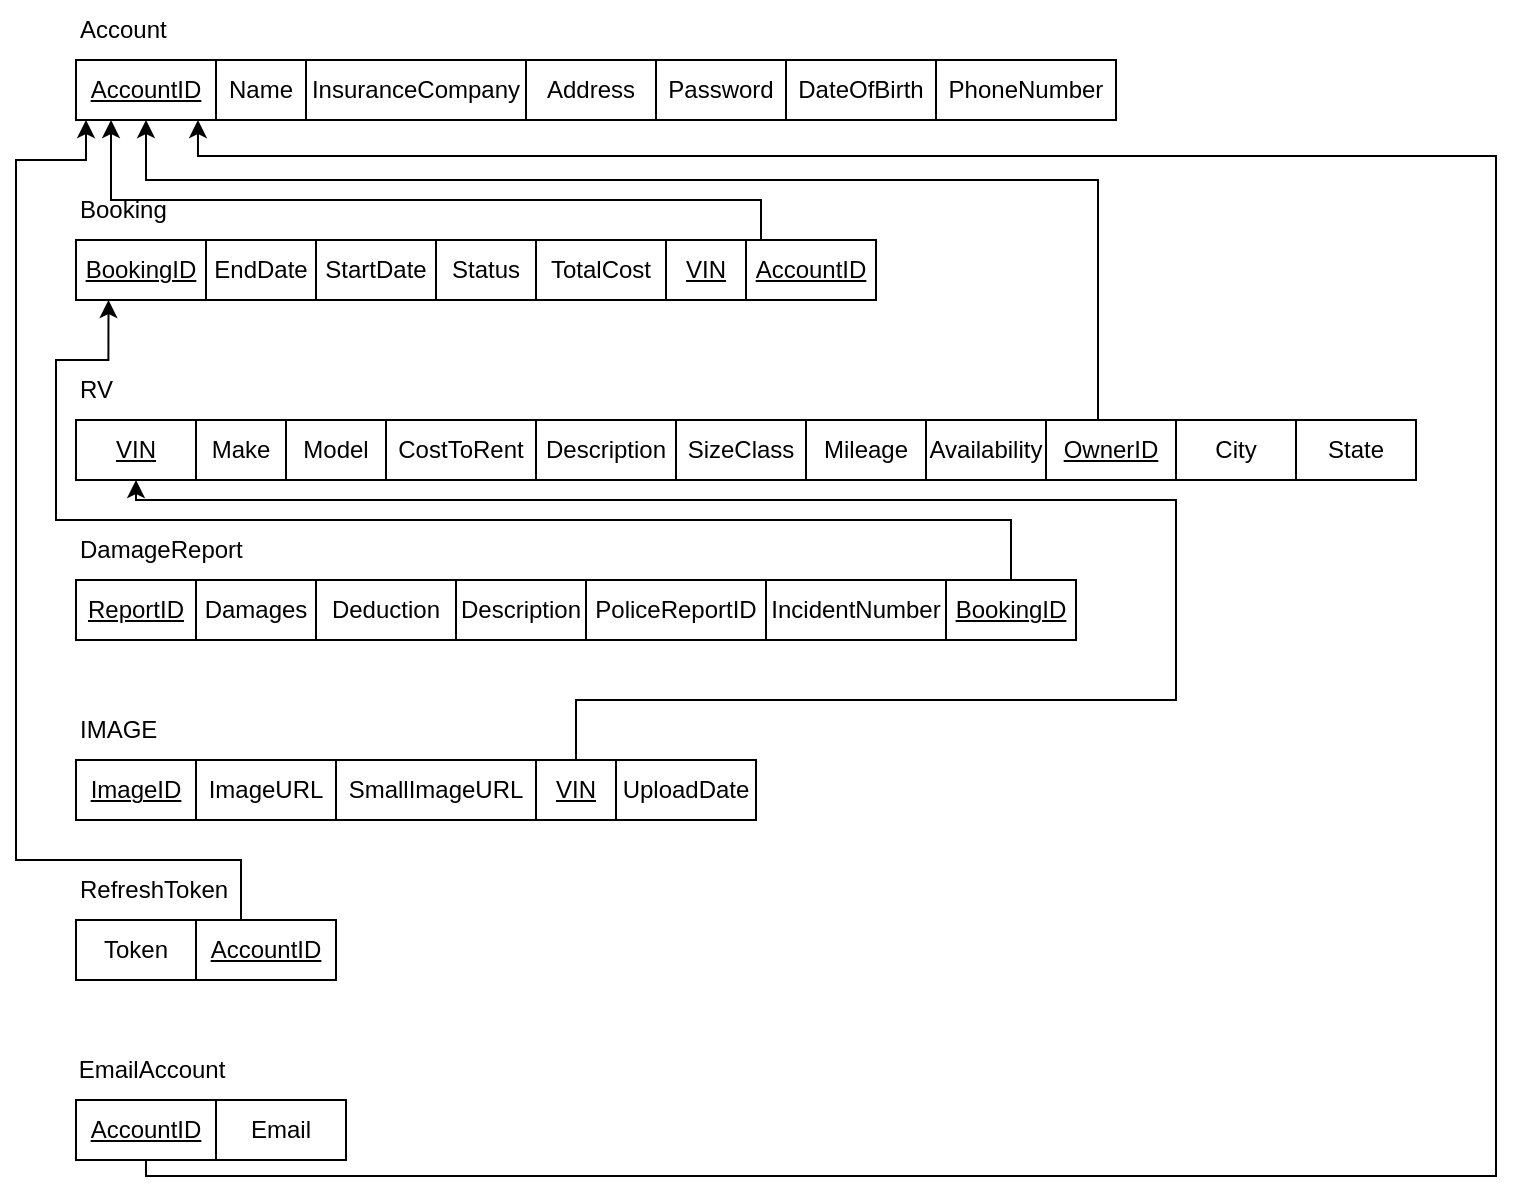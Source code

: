 <mxfile version="27.0.9">
  <diagram id="R2lEEEUBdFMjLlhIrx00" name="Page-1">
    <mxGraphModel dx="1701" dy="898" grid="1" gridSize="10" guides="1" tooltips="1" connect="1" arrows="1" fold="1" page="1" pageScale="1" pageWidth="850" pageHeight="1100" math="0" shadow="0" extFonts="Permanent Marker^https://fonts.googleapis.com/css?family=Permanent+Marker">
      <root>
        <mxCell id="0" />
        <mxCell id="1" parent="0" />
        <mxCell id="UZMCwY883td22Gfu0i2W-1" value="&lt;u&gt;BookingID&lt;/u&gt;" style="rounded=0;whiteSpace=wrap;html=1;" vertex="1" parent="1">
          <mxGeometry x="50" y="150" width="65" height="30" as="geometry" />
        </mxCell>
        <mxCell id="UZMCwY883td22Gfu0i2W-2" value="EndDate" style="rounded=0;whiteSpace=wrap;html=1;" vertex="1" parent="1">
          <mxGeometry x="115" y="150" width="55" height="30" as="geometry" />
        </mxCell>
        <mxCell id="UZMCwY883td22Gfu0i2W-3" value="StartDate" style="rounded=0;whiteSpace=wrap;html=1;" vertex="1" parent="1">
          <mxGeometry x="170" y="150" width="60" height="30" as="geometry" />
        </mxCell>
        <mxCell id="UZMCwY883td22Gfu0i2W-4" value="Status" style="rounded=0;whiteSpace=wrap;html=1;" vertex="1" parent="1">
          <mxGeometry x="230" y="150" width="50" height="30" as="geometry" />
        </mxCell>
        <mxCell id="UZMCwY883td22Gfu0i2W-5" value="TotalCost" style="rounded=0;whiteSpace=wrap;html=1;" vertex="1" parent="1">
          <mxGeometry x="280" y="150" width="65" height="30" as="geometry" />
        </mxCell>
        <mxCell id="UZMCwY883td22Gfu0i2W-6" value="&lt;u&gt;VIN&lt;/u&gt;" style="rounded=0;whiteSpace=wrap;html=1;" vertex="1" parent="1">
          <mxGeometry x="345" y="150" width="40" height="30" as="geometry" />
        </mxCell>
        <mxCell id="UZMCwY883td22Gfu0i2W-7" value="Booking" style="text;html=1;align=left;verticalAlign=middle;resizable=0;points=[];autosize=1;strokeColor=none;fillColor=none;" vertex="1" parent="1">
          <mxGeometry x="50" y="120" width="70" height="30" as="geometry" />
        </mxCell>
        <mxCell id="UZMCwY883td22Gfu0i2W-8" style="edgeStyle=orthogonalEdgeStyle;rounded=0;orthogonalLoop=1;jettySize=auto;html=1;exitX=0.25;exitY=0;exitDx=0;exitDy=0;entryX=0.5;entryY=1;entryDx=0;entryDy=0;" edge="1" parent="1">
          <mxGeometry relative="1" as="geometry">
            <Array as="points">
              <mxPoint x="392.5" y="150" />
              <mxPoint x="392.5" y="130" />
              <mxPoint x="67.5" y="130" />
            </Array>
            <mxPoint x="383.75" y="150" as="sourcePoint" />
            <mxPoint x="67.5" y="90" as="targetPoint" />
          </mxGeometry>
        </mxCell>
        <mxCell id="UZMCwY883td22Gfu0i2W-9" value="&lt;u&gt;AccountID&lt;/u&gt;" style="rounded=0;whiteSpace=wrap;html=1;" vertex="1" parent="1">
          <mxGeometry x="385" y="150" width="65" height="30" as="geometry" />
        </mxCell>
        <mxCell id="UZMCwY883td22Gfu0i2W-10" value="&lt;u&gt;VIN&lt;/u&gt;" style="rounded=0;whiteSpace=wrap;html=1;" vertex="1" parent="1">
          <mxGeometry x="50" y="240" width="60" height="30" as="geometry" />
        </mxCell>
        <mxCell id="UZMCwY883td22Gfu0i2W-11" value="Make" style="rounded=0;whiteSpace=wrap;html=1;" vertex="1" parent="1">
          <mxGeometry x="110" y="240" width="45" height="30" as="geometry" />
        </mxCell>
        <mxCell id="UZMCwY883td22Gfu0i2W-12" value="Model" style="rounded=0;whiteSpace=wrap;html=1;" vertex="1" parent="1">
          <mxGeometry x="155" y="240" width="50" height="30" as="geometry" />
        </mxCell>
        <mxCell id="UZMCwY883td22Gfu0i2W-13" value="CostToRent" style="rounded=0;whiteSpace=wrap;html=1;" vertex="1" parent="1">
          <mxGeometry x="205" y="240" width="75" height="30" as="geometry" />
        </mxCell>
        <mxCell id="UZMCwY883td22Gfu0i2W-14" value="Description" style="rounded=0;whiteSpace=wrap;html=1;" vertex="1" parent="1">
          <mxGeometry x="280" y="240" width="70" height="30" as="geometry" />
        </mxCell>
        <mxCell id="UZMCwY883td22Gfu0i2W-15" value="SizeClass" style="rounded=0;whiteSpace=wrap;html=1;" vertex="1" parent="1">
          <mxGeometry x="350" y="240" width="65" height="30" as="geometry" />
        </mxCell>
        <mxCell id="UZMCwY883td22Gfu0i2W-16" value="RV" style="text;html=1;align=left;verticalAlign=middle;resizable=0;points=[];autosize=1;strokeColor=none;fillColor=none;" vertex="1" parent="1">
          <mxGeometry x="50" y="210" width="40" height="30" as="geometry" />
        </mxCell>
        <mxCell id="UZMCwY883td22Gfu0i2W-17" value="City" style="rounded=0;whiteSpace=wrap;html=1;" vertex="1" parent="1">
          <mxGeometry x="600" y="240" width="60" height="30" as="geometry" />
        </mxCell>
        <mxCell id="UZMCwY883td22Gfu0i2W-18" value="Mileage&lt;span style=&quot;color: rgba(0, 0, 0, 0); font-family: monospace; font-size: 0px; text-align: start; text-wrap-mode: nowrap;&quot;&gt;%3CmxGraphModel%3E%3Croot%3E%3CmxCell%20id%3D%220%22%2F%3E%3CmxCell%20id%3D%221%22%20parent%3D%220%22%2F%3E%3CmxCell%20id%3D%222%22%20value%3D%22Location%22%20style%3D%22rounded%3D0%3BwhiteSpace%3Dwrap%3Bhtml%3D1%3B%22%20vertex%3D%221%22%20parent%3D%221%22%3E%3CmxGeometry%20x%3D%22420%22%20y%3D%22450%22%20width%3D%2260%22%20height%3D%2230%22%20as%3D%22geometry%22%2F%3E%3C%2FmxCell%3E%3C%2Froot%3E%3C%2FmxGraphModel%3E&lt;/span&gt;" style="rounded=0;whiteSpace=wrap;html=1;" vertex="1" parent="1">
          <mxGeometry x="415" y="240" width="60" height="30" as="geometry" />
        </mxCell>
        <mxCell id="UZMCwY883td22Gfu0i2W-19" value="Availability" style="rounded=0;whiteSpace=wrap;html=1;" vertex="1" parent="1">
          <mxGeometry x="475" y="240" width="60" height="30" as="geometry" />
        </mxCell>
        <mxCell id="UZMCwY883td22Gfu0i2W-20" style="edgeStyle=orthogonalEdgeStyle;rounded=0;orthogonalLoop=1;jettySize=auto;html=1;entryX=0.5;entryY=1;entryDx=0;entryDy=0;" edge="1" parent="1" target="UZMCwY883td22Gfu0i2W-35">
          <mxGeometry relative="1" as="geometry">
            <Array as="points">
              <mxPoint x="561" y="240" />
              <mxPoint x="561" y="120" />
              <mxPoint x="85" y="120" />
            </Array>
            <mxPoint x="563.75" y="240" as="sourcePoint" />
            <mxPoint x="36.25" y="90" as="targetPoint" />
          </mxGeometry>
        </mxCell>
        <mxCell id="UZMCwY883td22Gfu0i2W-21" value="&lt;u&gt;OwnerID&lt;/u&gt;" style="rounded=0;whiteSpace=wrap;html=1;" vertex="1" parent="1">
          <mxGeometry x="535" y="240" width="65" height="30" as="geometry" />
        </mxCell>
        <mxCell id="UZMCwY883td22Gfu0i2W-22" value="&lt;u&gt;ImageID&lt;/u&gt;" style="rounded=0;whiteSpace=wrap;html=1;" vertex="1" parent="1">
          <mxGeometry x="50" y="410" width="60" height="30" as="geometry" />
        </mxCell>
        <mxCell id="UZMCwY883td22Gfu0i2W-23" value="IMAGE" style="text;html=1;align=left;verticalAlign=middle;resizable=0;points=[];autosize=1;strokeColor=none;fillColor=none;" vertex="1" parent="1">
          <mxGeometry x="50" y="380" width="60" height="30" as="geometry" />
        </mxCell>
        <mxCell id="UZMCwY883td22Gfu0i2W-24" value="ImageURL" style="rounded=0;whiteSpace=wrap;html=1;" vertex="1" parent="1">
          <mxGeometry x="110" y="410" width="70" height="30" as="geometry" />
        </mxCell>
        <mxCell id="UZMCwY883td22Gfu0i2W-25" value="SmallImageURL" style="rounded=0;whiteSpace=wrap;html=1;" vertex="1" parent="1">
          <mxGeometry x="180" y="410" width="100" height="30" as="geometry" />
        </mxCell>
        <mxCell id="UZMCwY883td22Gfu0i2W-26" value="UploadDate" style="rounded=0;whiteSpace=wrap;html=1;" vertex="1" parent="1">
          <mxGeometry x="320" y="410" width="70" height="30" as="geometry" />
        </mxCell>
        <mxCell id="UZMCwY883td22Gfu0i2W-27" style="edgeStyle=orthogonalEdgeStyle;rounded=0;orthogonalLoop=1;jettySize=auto;html=1;exitX=0.5;exitY=0;exitDx=0;exitDy=0;entryX=0.5;entryY=1;entryDx=0;entryDy=0;" edge="1" parent="1" source="UZMCwY883td22Gfu0i2W-28" target="UZMCwY883td22Gfu0i2W-10">
          <mxGeometry relative="1" as="geometry">
            <Array as="points">
              <mxPoint x="300" y="380" />
              <mxPoint x="600" y="380" />
              <mxPoint x="600" y="280" />
              <mxPoint x="80" y="280" />
            </Array>
          </mxGeometry>
        </mxCell>
        <mxCell id="UZMCwY883td22Gfu0i2W-28" value="&lt;u&gt;VIN&lt;/u&gt;" style="rounded=0;whiteSpace=wrap;html=1;" vertex="1" parent="1">
          <mxGeometry x="280" y="410" width="40" height="30" as="geometry" />
        </mxCell>
        <mxCell id="UZMCwY883td22Gfu0i2W-29" value="Token" style="rounded=0;whiteSpace=wrap;html=1;" vertex="1" parent="1">
          <mxGeometry x="50" y="490" width="60" height="30" as="geometry" />
        </mxCell>
        <mxCell id="UZMCwY883td22Gfu0i2W-30" value="RefreshToken" style="text;html=1;align=left;verticalAlign=middle;resizable=0;points=[];autosize=1;strokeColor=none;fillColor=none;" vertex="1" parent="1">
          <mxGeometry x="50" y="460" width="100" height="30" as="geometry" />
        </mxCell>
        <mxCell id="UZMCwY883td22Gfu0i2W-31" style="edgeStyle=orthogonalEdgeStyle;rounded=0;orthogonalLoop=1;jettySize=auto;html=1;exitX=0.5;exitY=0;exitDx=0;exitDy=0;entryX=0.25;entryY=1;entryDx=0;entryDy=0;" edge="1" parent="1">
          <mxGeometry relative="1" as="geometry">
            <Array as="points">
              <mxPoint x="133" y="460" />
              <mxPoint x="20" y="460" />
              <mxPoint x="20" y="110" />
              <mxPoint x="55" y="110" />
            </Array>
            <mxPoint x="132.5" y="490" as="sourcePoint" />
            <mxPoint x="55.0" y="90" as="targetPoint" />
          </mxGeometry>
        </mxCell>
        <mxCell id="UZMCwY883td22Gfu0i2W-32" value="&lt;u&gt;AccountID&lt;/u&gt;" style="rounded=0;whiteSpace=wrap;html=1;" vertex="1" parent="1">
          <mxGeometry x="110" y="490" width="70" height="30" as="geometry" />
        </mxCell>
        <mxCell id="UZMCwY883td22Gfu0i2W-33" value="Email" style="rounded=0;whiteSpace=wrap;html=1;" vertex="1" parent="1">
          <mxGeometry x="120" y="580" width="65" height="30" as="geometry" />
        </mxCell>
        <mxCell id="UZMCwY883td22Gfu0i2W-34" value="EmailAccount" style="text;html=1;align=center;verticalAlign=middle;whiteSpace=wrap;rounded=0;" vertex="1" parent="1">
          <mxGeometry x="57.5" y="550" width="60" height="30" as="geometry" />
        </mxCell>
        <mxCell id="UZMCwY883td22Gfu0i2W-35" value="&lt;u&gt;AccountID&lt;/u&gt;" style="rounded=0;whiteSpace=wrap;html=1;" vertex="1" parent="1">
          <mxGeometry x="50" y="60" width="70" height="30" as="geometry" />
        </mxCell>
        <mxCell id="UZMCwY883td22Gfu0i2W-36" value="Name" style="rounded=0;whiteSpace=wrap;html=1;" vertex="1" parent="1">
          <mxGeometry x="120" y="60" width="45" height="30" as="geometry" />
        </mxCell>
        <mxCell id="UZMCwY883td22Gfu0i2W-37" value="InsuranceCompany" style="rounded=0;whiteSpace=wrap;html=1;" vertex="1" parent="1">
          <mxGeometry x="165" y="60" width="110" height="30" as="geometry" />
        </mxCell>
        <mxCell id="UZMCwY883td22Gfu0i2W-38" value="Address" style="rounded=0;whiteSpace=wrap;html=1;" vertex="1" parent="1">
          <mxGeometry x="275" y="60" width="65" height="30" as="geometry" />
        </mxCell>
        <mxCell id="UZMCwY883td22Gfu0i2W-39" value="DateOfBirth" style="rounded=0;whiteSpace=wrap;html=1;" vertex="1" parent="1">
          <mxGeometry x="405" y="60" width="75" height="30" as="geometry" />
        </mxCell>
        <mxCell id="UZMCwY883td22Gfu0i2W-40" value="Account" style="text;html=1;align=left;verticalAlign=middle;resizable=0;points=[];autosize=1;strokeColor=none;fillColor=none;" vertex="1" parent="1">
          <mxGeometry x="50" y="30" width="70" height="30" as="geometry" />
        </mxCell>
        <mxCell id="UZMCwY883td22Gfu0i2W-41" value="PhoneNumber" style="rounded=0;whiteSpace=wrap;html=1;" vertex="1" parent="1">
          <mxGeometry x="480" y="60" width="90" height="30" as="geometry" />
        </mxCell>
        <mxCell id="UZMCwY883td22Gfu0i2W-42" value="Password" style="rounded=0;whiteSpace=wrap;html=1;" vertex="1" parent="1">
          <mxGeometry x="340" y="60" width="65" height="30" as="geometry" />
        </mxCell>
        <mxCell id="UZMCwY883td22Gfu0i2W-43" value="" style="group" connectable="0" vertex="1" parent="1">
          <mxGeometry x="50" y="290" width="500" height="60" as="geometry" />
        </mxCell>
        <mxCell id="UZMCwY883td22Gfu0i2W-44" value="DamageReport" style="text;html=1;align=left;verticalAlign=middle;resizable=0;points=[];autosize=1;strokeColor=none;fillColor=none;" vertex="1" parent="UZMCwY883td22Gfu0i2W-43">
          <mxGeometry width="100" height="30" as="geometry" />
        </mxCell>
        <mxCell id="UZMCwY883td22Gfu0i2W-45" value="&lt;u&gt;ReportID&lt;/u&gt;" style="rounded=0;whiteSpace=wrap;html=1;" vertex="1" parent="UZMCwY883td22Gfu0i2W-43">
          <mxGeometry y="30" width="60" height="30" as="geometry" />
        </mxCell>
        <mxCell id="UZMCwY883td22Gfu0i2W-46" value="Damages" style="rounded=0;whiteSpace=wrap;html=1;" vertex="1" parent="UZMCwY883td22Gfu0i2W-43">
          <mxGeometry x="60" y="30" width="60" height="30" as="geometry" />
        </mxCell>
        <mxCell id="UZMCwY883td22Gfu0i2W-47" value="Deduction" style="rounded=0;whiteSpace=wrap;html=1;" vertex="1" parent="UZMCwY883td22Gfu0i2W-43">
          <mxGeometry x="120" y="30" width="70" height="30" as="geometry" />
        </mxCell>
        <mxCell id="UZMCwY883td22Gfu0i2W-48" value="Description" style="rounded=0;whiteSpace=wrap;html=1;" vertex="1" parent="UZMCwY883td22Gfu0i2W-43">
          <mxGeometry x="190" y="30" width="65" height="30" as="geometry" />
        </mxCell>
        <mxCell id="UZMCwY883td22Gfu0i2W-49" value="PoliceReportID" style="rounded=0;whiteSpace=wrap;html=1;" vertex="1" parent="UZMCwY883td22Gfu0i2W-43">
          <mxGeometry x="255" y="30" width="90" height="30" as="geometry" />
        </mxCell>
        <mxCell id="UZMCwY883td22Gfu0i2W-50" value="IncidentNumber" style="rounded=0;whiteSpace=wrap;html=1;" vertex="1" parent="UZMCwY883td22Gfu0i2W-43">
          <mxGeometry x="345" y="30" width="90" height="30" as="geometry" />
        </mxCell>
        <mxCell id="UZMCwY883td22Gfu0i2W-51" value="&lt;u&gt;BookingID&lt;/u&gt;" style="rounded=0;whiteSpace=wrap;html=1;" vertex="1" parent="UZMCwY883td22Gfu0i2W-43">
          <mxGeometry x="435" y="30" width="65" height="30" as="geometry" />
        </mxCell>
        <mxCell id="UZMCwY883td22Gfu0i2W-52" style="edgeStyle=orthogonalEdgeStyle;rounded=0;orthogonalLoop=1;jettySize=auto;html=1;exitX=0.5;exitY=1;exitDx=0;exitDy=0;entryX=0.871;entryY=1.067;entryDx=0;entryDy=0;entryPerimeter=0;" edge="1" parent="1">
          <mxGeometry relative="1" as="geometry">
            <Array as="points">
              <mxPoint x="85" y="618" />
              <mxPoint x="760" y="618" />
              <mxPoint x="760" y="108" />
              <mxPoint x="111" y="108" />
            </Array>
            <mxPoint x="110.97" y="90" as="targetPoint" />
            <mxPoint x="85.0" y="607.99" as="sourcePoint" />
          </mxGeometry>
        </mxCell>
        <mxCell id="UZMCwY883td22Gfu0i2W-53" value="&lt;u&gt;AccountID&lt;/u&gt;" style="rounded=0;whiteSpace=wrap;html=1;" vertex="1" parent="1">
          <mxGeometry x="50" y="580" width="70" height="30" as="geometry" />
        </mxCell>
        <mxCell id="UZMCwY883td22Gfu0i2W-54" style="edgeStyle=orthogonalEdgeStyle;rounded=0;orthogonalLoop=1;jettySize=auto;html=1;exitX=0.5;exitY=0;exitDx=0;exitDy=0;entryX=0.25;entryY=1;entryDx=0;entryDy=0;" edge="1" parent="1" source="UZMCwY883td22Gfu0i2W-51" target="UZMCwY883td22Gfu0i2W-1">
          <mxGeometry relative="1" as="geometry">
            <Array as="points">
              <mxPoint x="518" y="290" />
              <mxPoint x="40" y="290" />
              <mxPoint x="40" y="210" />
              <mxPoint x="66" y="210" />
            </Array>
          </mxGeometry>
        </mxCell>
        <mxCell id="UZMCwY883td22Gfu0i2W-55" value="State" style="rounded=0;whiteSpace=wrap;html=1;" vertex="1" parent="1">
          <mxGeometry x="660" y="240" width="60" height="30" as="geometry" />
        </mxCell>
      </root>
    </mxGraphModel>
  </diagram>
</mxfile>
